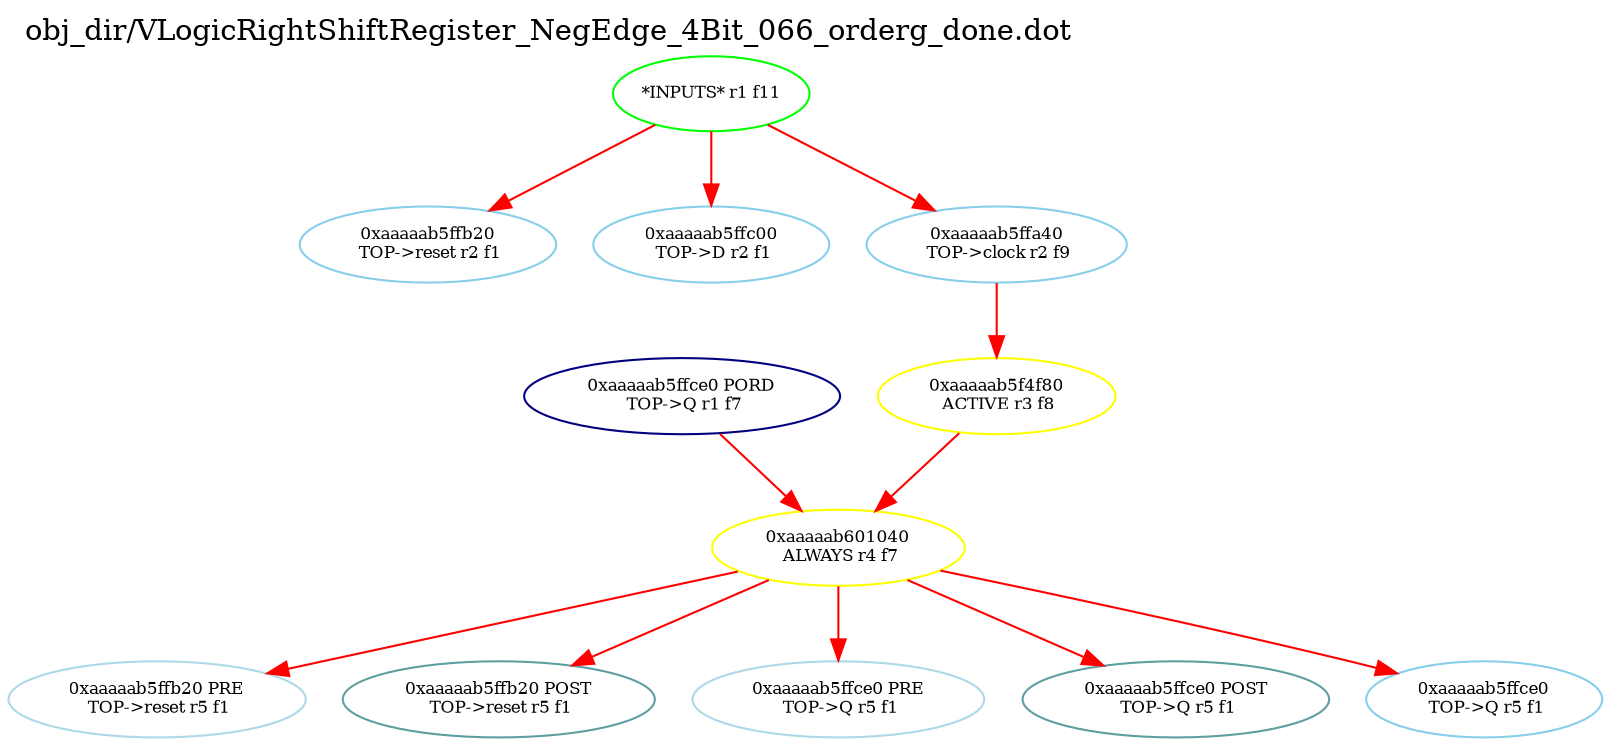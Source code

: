 digraph v3graph {
	graph	[label="obj_dir/VLogicRightShiftRegister_NegEdge_4Bit_066_orderg_done.dot",
		 labelloc=t, labeljust=l,
		 //size="7.5,10",
		 rankdir=TB];
	n0xaaaaab5ff880_0	[fontsize=8 label="0xaaaaab5ffce0 PORD\n TOP->Q r1 f7", color=NavyBlue];
	n1	[fontsize=8 label="*INPUTS* r1 f11", color=green];
	n0xaaaaab5ff880_2	[fontsize=8 label="0xaaaaab5ffb20\n TOP->reset r2 f1", color=skyblue];
	n0xaaaaab5ff880_3	[fontsize=8 label="0xaaaaab5ffc00\n TOP->D r2 f1", color=skyblue];
	n0xaaaaab5ff880_4	[fontsize=8 label="0xaaaaab5ffa40\n TOP->clock r2 f9", color=skyblue];
	n0xaaaaab5ff880_5	[fontsize=8 label="0xaaaaab5f4f80\n ACTIVE r3 f8", color=yellow];
	n0xaaaaab5ff880_6	[fontsize=8 label="0xaaaaab601040\n ALWAYS r4 f7", color=yellow];
	n0xaaaaab5ff880_7	[fontsize=8 label="0xaaaaab5ffb20 PRE\n TOP->reset r5 f1", color=lightblue];
	n0xaaaaab5ff880_8	[fontsize=8 label="0xaaaaab5ffb20 POST\n TOP->reset r5 f1", color=CadetBlue];
	n0xaaaaab5ff880_9	[fontsize=8 label="0xaaaaab5ffce0 PRE\n TOP->Q r5 f1", color=lightblue];
	n0xaaaaab5ff880_10	[fontsize=8 label="0xaaaaab5ffce0 POST\n TOP->Q r5 f1", color=CadetBlue];
	n0xaaaaab5ff880_11	[fontsize=8 label="0xaaaaab5ffce0\n TOP->Q r5 f1", color=skyblue];
	n0xaaaaab5ff880_0 -> n0xaaaaab5ff880_6 [fontsize=8 label="" weight=32 color=red];
	n1 -> n0xaaaaab5ff880_2 [fontsize=8 label="" weight=1 color=red];
	n1 -> n0xaaaaab5ff880_3 [fontsize=8 label="" weight=1 color=red];
	n1 -> n0xaaaaab5ff880_4 [fontsize=8 label="" weight=1 color=red];
	n0xaaaaab5ff880_4 -> n0xaaaaab5ff880_5 [fontsize=8 label="" weight=8 color=red];
	n0xaaaaab5ff880_5 -> n0xaaaaab5ff880_6 [fontsize=8 label="" weight=32 color=red];
	n0xaaaaab5ff880_6 -> n0xaaaaab5ff880_7 [fontsize=8 label="" weight=32 color=red];
	n0xaaaaab5ff880_6 -> n0xaaaaab5ff880_8 [fontsize=8 label="" weight=2 color=red];
	n0xaaaaab5ff880_6 -> n0xaaaaab5ff880_9 [fontsize=8 label="" weight=32 color=red];
	n0xaaaaab5ff880_6 -> n0xaaaaab5ff880_10 [fontsize=8 label="" weight=2 color=red];
	n0xaaaaab5ff880_6 -> n0xaaaaab5ff880_11 [fontsize=8 label="" weight=32 color=red];
}
